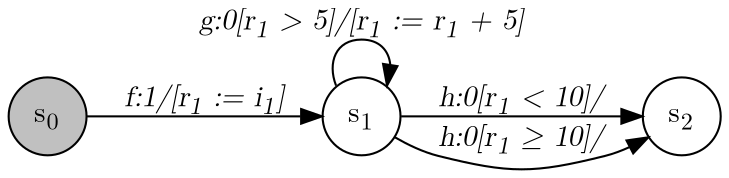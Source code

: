 digraph Horrible_Example_1{
    graph [rankdir="LR", fontname="Latin Modern Math"];
    node [color="black", fillcolor="white", shape="circle", style="filled", fontname="Latin Modern Math"];
    edge [fontname="Latin Modern Math"];

    s0[fillcolor="gray", label=<s<sub>0</sub>>];
    s1[label=<s<sub>1</sub>>];
    s2[label=<s<sub>2</sub>>];

    s0->s1[label=<<i>f:1/&#91;r<sub>1</sub> := i<sub>1</sub>&#93;</i>>];
    s1->s1[label=<<i>g:0&#91;r<sub>1</sub> &gt; 5&#93;/&#91;r<sub>1</sub> := r<sub>1</sub> + 5&#93;</i>>];
    s1->s2[label=<<i>h:0&#91;r<sub>1</sub> &lt; 10&#93;/</i>>];
    s1->s2[label=<<i>h:0&#91;r<sub>1</sub> &ge; 10&#93;/</i>>];
}
